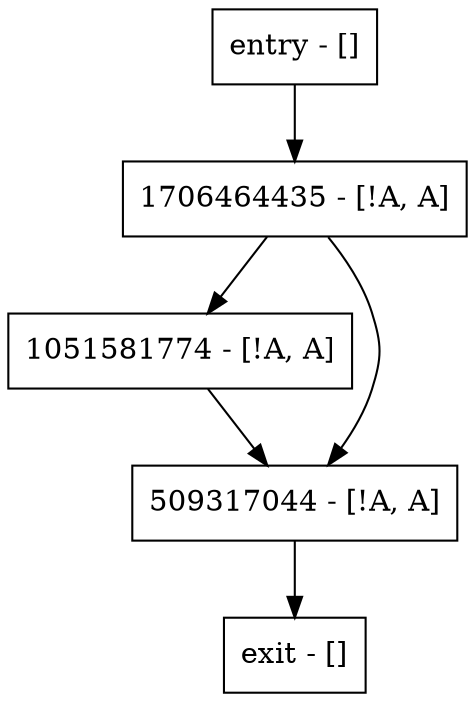 digraph foo {
node [shape=record];
entry [label="entry - []"];
exit [label="exit - []"];
1051581774 [label="1051581774 - [!A, A]"];
1706464435 [label="1706464435 - [!A, A]"];
509317044 [label="509317044 - [!A, A]"];
entry;
exit;
entry -> 1706464435;
1051581774 -> 509317044;
1706464435 -> 1051581774;
1706464435 -> 509317044;
509317044 -> exit;
}
